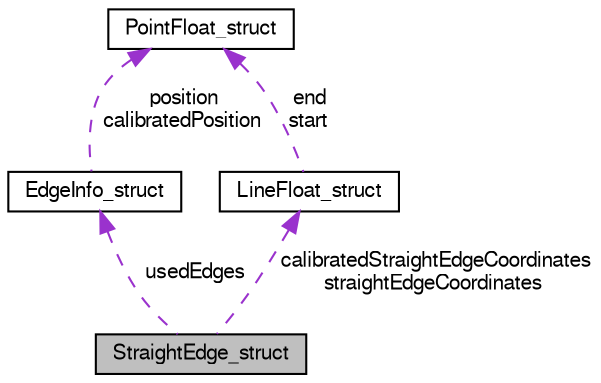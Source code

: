 digraph "StraightEdge_struct"
{
  bgcolor="transparent";
  edge [fontname="FreeSans",fontsize="10",labelfontname="FreeSans",labelfontsize="10"];
  node [fontname="FreeSans",fontsize="10",shape=record];
  Node1 [label="StraightEdge_struct",height=0.2,width=0.4,color="black", fillcolor="grey75", style="filled" fontcolor="black"];
  Node2 -> Node1 [dir="back",color="darkorchid3",fontsize="10",style="dashed",label=" usedEdges" ,fontname="FreeSans"];
  Node2 [label="EdgeInfo_struct",height=0.2,width=0.4,color="black",URL="$struct_edge_info__struct.html"];
  Node3 -> Node2 [dir="back",color="darkorchid3",fontsize="10",style="dashed",label=" position\ncalibratedPosition" ,fontname="FreeSans"];
  Node3 [label="PointFloat_struct",height=0.2,width=0.4,color="black",URL="$struct_point_float__struct.html"];
  Node4 -> Node1 [dir="back",color="darkorchid3",fontsize="10",style="dashed",label=" calibratedStraightEdgeCoordinates\nstraightEdgeCoordinates" ,fontname="FreeSans"];
  Node4 [label="LineFloat_struct",height=0.2,width=0.4,color="black",URL="$struct_line_float__struct.html"];
  Node3 -> Node4 [dir="back",color="darkorchid3",fontsize="10",style="dashed",label=" end\nstart" ,fontname="FreeSans"];
}
